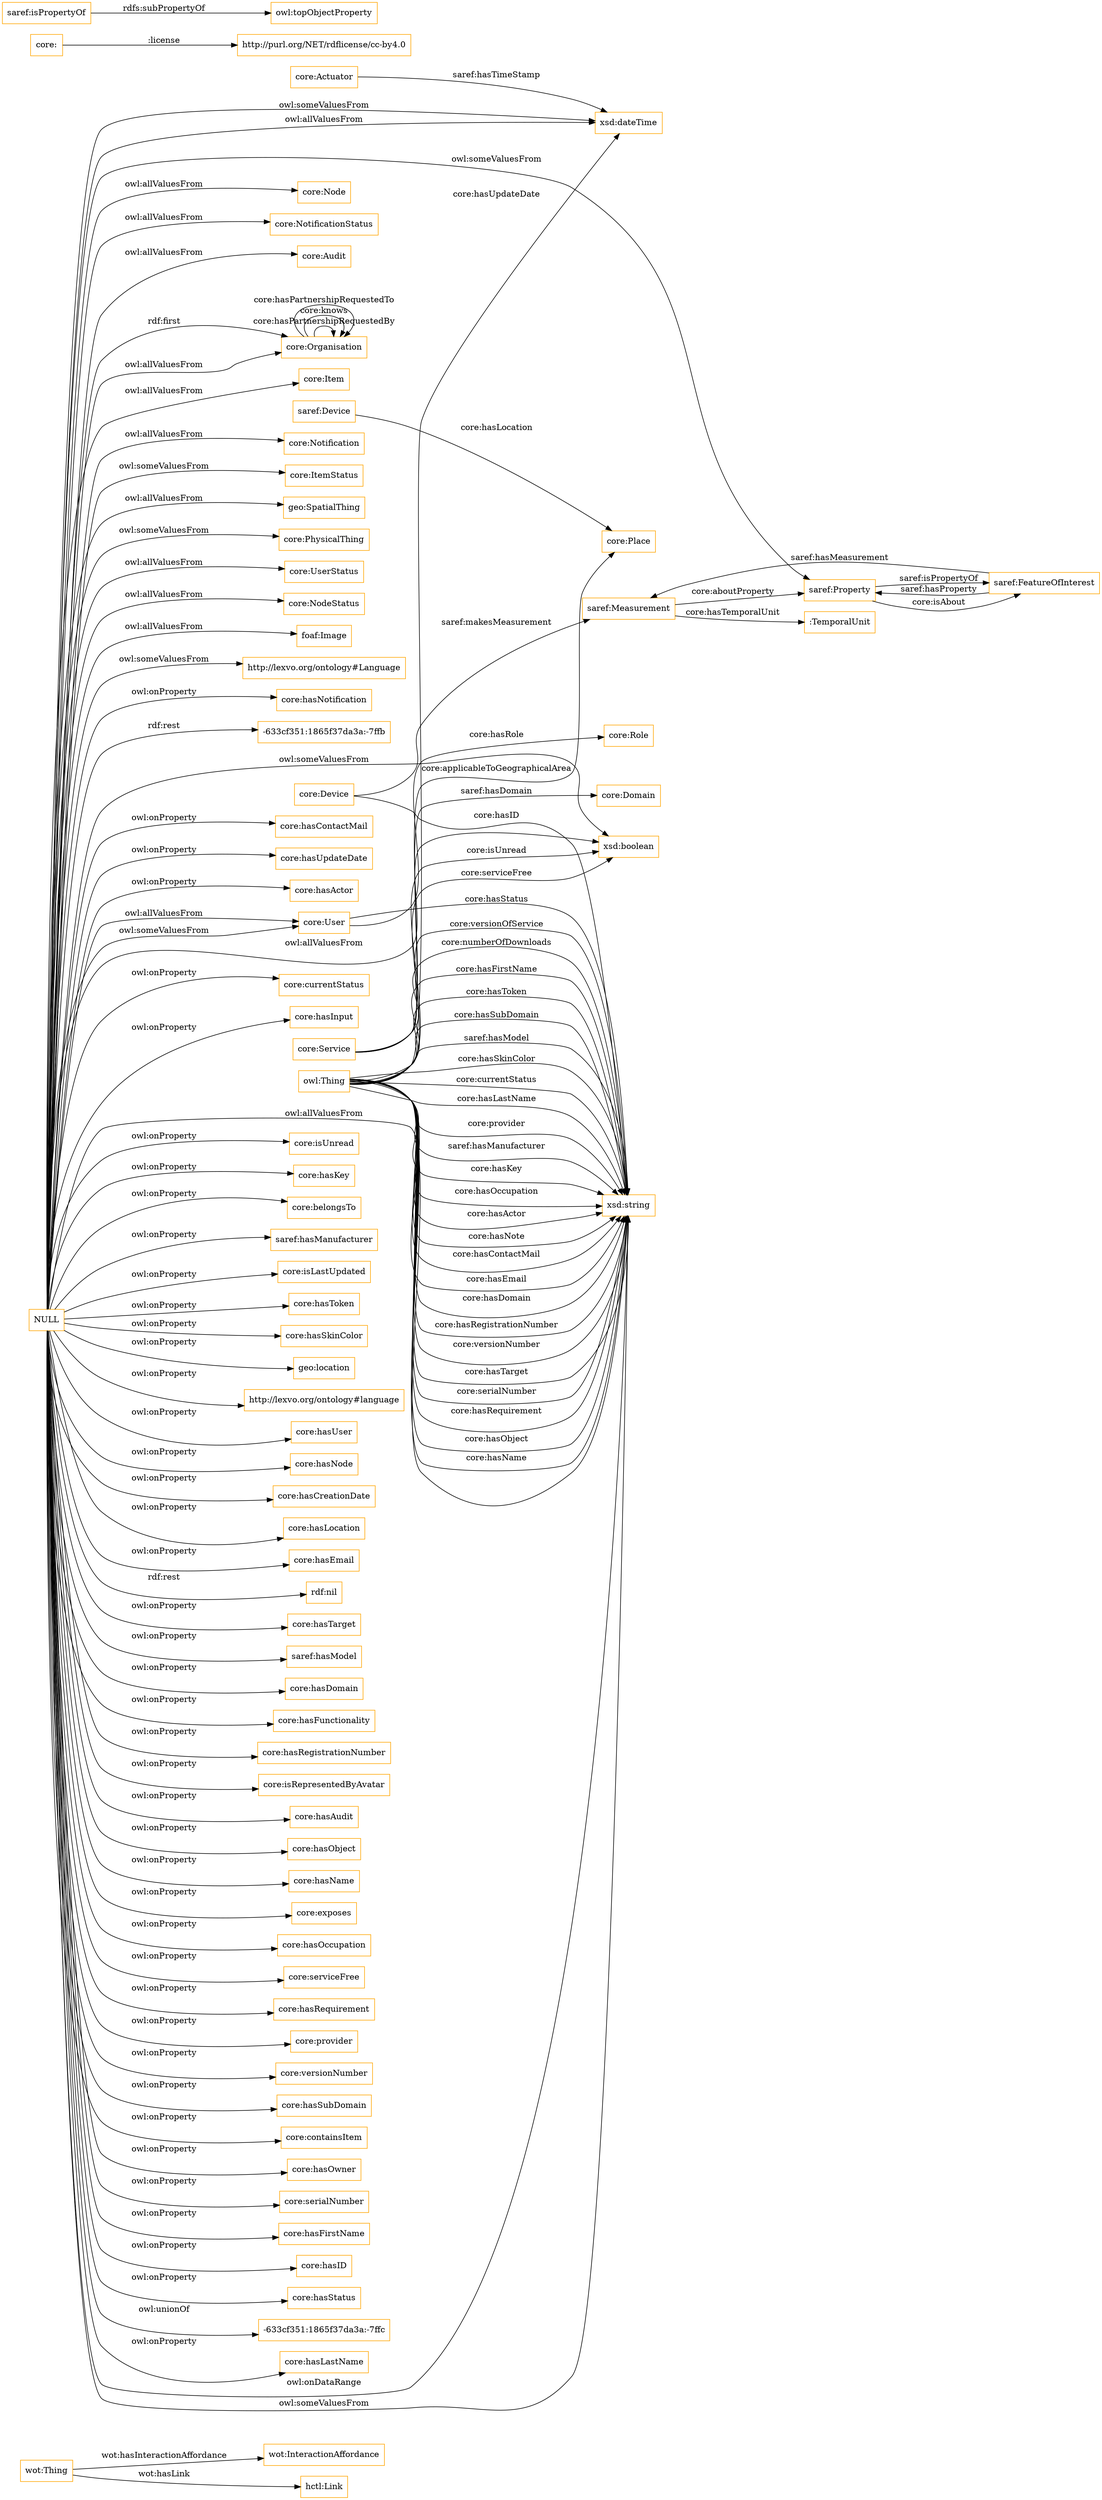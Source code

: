 digraph ar2dtool_diagram { 
rankdir=LR;
size="1501"
node [shape = rectangle, color="orange"]; "wot:Thing" "core:User" "core:Node" "saref:Device" "core:NotificationStatus" "saref:Measurement" "core:Service" "core:Audit" "core:Device" "core:Actuator" "core:Organisation" "core:Domain" "core:Role" "core:Item" "saref:Property" "core:Place" "core:Notification" "core:ItemStatus" "geo:SpatialThing" "wot:InteractionAffordance" "hctl:Link" ":TemporalUnit" "core:PhysicalThing" "core:UserStatus" "core:NodeStatus" "saref:FeatureOfInterest" "foaf:Image" "http://lexvo.org/ontology#Language" ; /*classes style*/
	"core:" -> "http://purl.org/NET/rdflicense/cc-by4.0" [ label = ":license" ];
	"saref:isPropertyOf" -> "owl:topObjectProperty" [ label = "rdfs:subPropertyOf" ];
	"NULL" -> "core:ItemStatus" [ label = "owl:someValuesFrom" ];
	"NULL" -> "core:hasNotification" [ label = "owl:onProperty" ];
	"NULL" -> "core:Organisation" [ label = "owl:allValuesFrom" ];
	"NULL" -> "-633cf351:1865f37da3a:-7ffb" [ label = "rdf:rest" ];
	"NULL" -> "xsd:dateTime" [ label = "owl:someValuesFrom" ];
	"NULL" -> "core:hasContactMail" [ label = "owl:onProperty" ];
	"NULL" -> "core:hasUpdateDate" [ label = "owl:onProperty" ];
	"NULL" -> "core:hasActor" [ label = "owl:onProperty" ];
	"NULL" -> "xsd:boolean" [ label = "owl:allValuesFrom" ];
	"NULL" -> "http://lexvo.org/ontology#Language" [ label = "owl:someValuesFrom" ];
	"NULL" -> "saref:Property" [ label = "owl:someValuesFrom" ];
	"NULL" -> "core:Organisation" [ label = "rdf:first" ];
	"NULL" -> "core:currentStatus" [ label = "owl:onProperty" ];
	"NULL" -> "core:hasInput" [ label = "owl:onProperty" ];
	"NULL" -> "foaf:Image" [ label = "owl:allValuesFrom" ];
	"NULL" -> "core:UserStatus" [ label = "owl:allValuesFrom" ];
	"NULL" -> "xsd:string" [ label = "owl:allValuesFrom" ];
	"NULL" -> "core:isUnread" [ label = "owl:onProperty" ];
	"NULL" -> "core:hasKey" [ label = "owl:onProperty" ];
	"NULL" -> "core:belongsTo" [ label = "owl:onProperty" ];
	"NULL" -> "core:Item" [ label = "owl:allValuesFrom" ];
	"NULL" -> "core:PhysicalThing" [ label = "owl:someValuesFrom" ];
	"NULL" -> "saref:hasManufacturer" [ label = "owl:onProperty" ];
	"NULL" -> "core:Audit" [ label = "owl:allValuesFrom" ];
	"NULL" -> "xsd:boolean" [ label = "owl:someValuesFrom" ];
	"NULL" -> "core:isLastUpdated" [ label = "owl:onProperty" ];
	"NULL" -> "core:hasToken" [ label = "owl:onProperty" ];
	"NULL" -> "core:hasSkinColor" [ label = "owl:onProperty" ];
	"NULL" -> "core:User" [ label = "owl:someValuesFrom" ];
	"NULL" -> "geo:location" [ label = "owl:onProperty" ];
	"NULL" -> "http://lexvo.org/ontology#language" [ label = "owl:onProperty" ];
	"NULL" -> "core:hasUser" [ label = "owl:onProperty" ];
	"NULL" -> "core:hasNode" [ label = "owl:onProperty" ];
	"NULL" -> "core:Notification" [ label = "owl:allValuesFrom" ];
	"NULL" -> "core:hasCreationDate" [ label = "owl:onProperty" ];
	"NULL" -> "core:hasLocation" [ label = "owl:onProperty" ];
	"NULL" -> "core:hasEmail" [ label = "owl:onProperty" ];
	"NULL" -> "rdf:nil" [ label = "rdf:rest" ];
	"NULL" -> "core:hasTarget" [ label = "owl:onProperty" ];
	"NULL" -> "saref:hasModel" [ label = "owl:onProperty" ];
	"NULL" -> "geo:SpatialThing" [ label = "owl:allValuesFrom" ];
	"NULL" -> "core:hasDomain" [ label = "owl:onProperty" ];
	"NULL" -> "core:hasFunctionality" [ label = "owl:onProperty" ];
	"NULL" -> "core:User" [ label = "owl:allValuesFrom" ];
	"NULL" -> "core:hasRegistrationNumber" [ label = "owl:onProperty" ];
	"NULL" -> "core:Node" [ label = "owl:allValuesFrom" ];
	"NULL" -> "core:isRepresentedByAvatar" [ label = "owl:onProperty" ];
	"NULL" -> "core:hasAudit" [ label = "owl:onProperty" ];
	"NULL" -> "core:hasObject" [ label = "owl:onProperty" ];
	"NULL" -> "core:hasName" [ label = "owl:onProperty" ];
	"NULL" -> "xsd:dateTime" [ label = "owl:allValuesFrom" ];
	"NULL" -> "core:exposes" [ label = "owl:onProperty" ];
	"NULL" -> "xsd:string" [ label = "owl:onDataRange" ];
	"NULL" -> "core:hasOccupation" [ label = "owl:onProperty" ];
	"NULL" -> "core:serviceFree" [ label = "owl:onProperty" ];
	"NULL" -> "core:hasRequirement" [ label = "owl:onProperty" ];
	"NULL" -> "core:provider" [ label = "owl:onProperty" ];
	"NULL" -> "core:versionNumber" [ label = "owl:onProperty" ];
	"NULL" -> "core:hasSubDomain" [ label = "owl:onProperty" ];
	"NULL" -> "core:containsItem" [ label = "owl:onProperty" ];
	"NULL" -> "core:hasOwner" [ label = "owl:onProperty" ];
	"NULL" -> "core:serialNumber" [ label = "owl:onProperty" ];
	"NULL" -> "core:hasFirstName" [ label = "owl:onProperty" ];
	"NULL" -> "core:hasID" [ label = "owl:onProperty" ];
	"NULL" -> "core:hasStatus" [ label = "owl:onProperty" ];
	"NULL" -> "-633cf351:1865f37da3a:-7ffc" [ label = "owl:unionOf" ];
	"NULL" -> "core:hasLastName" [ label = "owl:onProperty" ];
	"NULL" -> "core:NodeStatus" [ label = "owl:allValuesFrom" ];
	"NULL" -> "core:NotificationStatus" [ label = "owl:allValuesFrom" ];
	"NULL" -> "xsd:string" [ label = "owl:someValuesFrom" ];
	"owl:Thing" -> "xsd:string" [ label = "core:hasLastName" ];
	"wot:Thing" -> "wot:InteractionAffordance" [ label = "wot:hasInteractionAffordance" ];
	"owl:Thing" -> "xsd:string" [ label = "core:provider" ];
	"saref:FeatureOfInterest" -> "saref:Measurement" [ label = "saref:hasMeasurement" ];
	"owl:Thing" -> "xsd:string" [ label = "saref:hasManufacturer" ];
	"saref:FeatureOfInterest" -> "saref:Property" [ label = "saref:hasProperty" ];
	"owl:Thing" -> "xsd:string" [ label = "core:hasKey" ];
	"core:Organisation" -> "core:Organisation" [ label = "core:hasPartnershipRequestedBy" ];
	"owl:Thing" -> "xsd:string" [ label = "core:hasOccupation" ];
	"saref:Measurement" -> "saref:Property" [ label = "core:aboutProperty" ];
	"core:Service" -> "core:Place" [ label = "core:applicableToGeographicalArea" ];
	"core:Device" -> "xsd:string" [ label = "core:hasID" ];
	"core:Device" -> "saref:Measurement" [ label = "saref:makesMeasurement" ];
	"core:Service" -> "core:Domain" [ label = "saref:hasDomain" ];
	"wot:Thing" -> "hctl:Link" [ label = "wot:hasLink" ];
	"core:Organisation" -> "core:Organisation" [ label = "core:knows" ];
	"saref:Property" -> "saref:FeatureOfInterest" [ label = "core:isAbout" ];
	"owl:Thing" -> "xsd:string" [ label = "core:hasActor" ];
	"owl:Thing" -> "xsd:string" [ label = "core:hasNote" ];
	"core:User" -> "core:Role" [ label = "core:hasRole" ];
	"owl:Thing" -> "xsd:string" [ label = "core:hasContactMail" ];
	"owl:Thing" -> "xsd:string" [ label = "core:hasEmail" ];
	"owl:Thing" -> "xsd:string" [ label = "core:hasDomain" ];
	"owl:Thing" -> "xsd:string" [ label = "core:hasRegistrationNumber" ];
	"saref:Device" -> "core:Place" [ label = "core:hasLocation" ];
	"owl:Thing" -> "xsd:string" [ label = "core:versionNumber" ];
	"owl:Thing" -> "xsd:string" [ label = "core:hasTarget" ];
	"saref:Measurement" -> ":TemporalUnit" [ label = "core:hasTemporalUnit" ];
	"owl:Thing" -> "xsd:string" [ label = "core:serialNumber" ];
	"core:Service" -> "xsd:string" [ label = "core:numberOfDownloads" ];
	"core:Organisation" -> "core:Organisation" [ label = "core:hasPartnershipRequestedTo" ];
	"owl:Thing" -> "xsd:string" [ label = "core:hasRequirement" ];
	"core:Service" -> "xsd:string" [ label = "core:versionOfService" ];
	"owl:Thing" -> "xsd:boolean" [ label = "core:serviceFree" ];
	"owl:Thing" -> "xsd:string" [ label = "core:hasObject" ];
	"owl:Thing" -> "xsd:string" [ label = "core:hasName" ];
	"core:Actuator" -> "xsd:dateTime" [ label = "saref:hasTimeStamp" ];
	"owl:Thing" -> "xsd:boolean" [ label = "core:isUnread" ];
	"owl:Thing" -> "xsd:string" [ label = "core:hasFirstName" ];
	"owl:Thing" -> "xsd:string" [ label = "core:hasToken" ];
	"owl:Thing" -> "xsd:string" [ label = "core:hasSubDomain" ];
	"owl:Thing" -> "xsd:string" [ label = "saref:hasModel" ];
	"owl:Thing" -> "xsd:string" [ label = "core:hasSkinColor" ];
	"core:User" -> "xsd:string" [ label = "core:hasStatus" ];
	"owl:Thing" -> "xsd:dateTime" [ label = "core:hasUpdateDate" ];
	"owl:Thing" -> "xsd:string" [ label = "core:currentStatus" ];
	"saref:Property" -> "saref:FeatureOfInterest" [ label = "saref:isPropertyOf" ];

}
